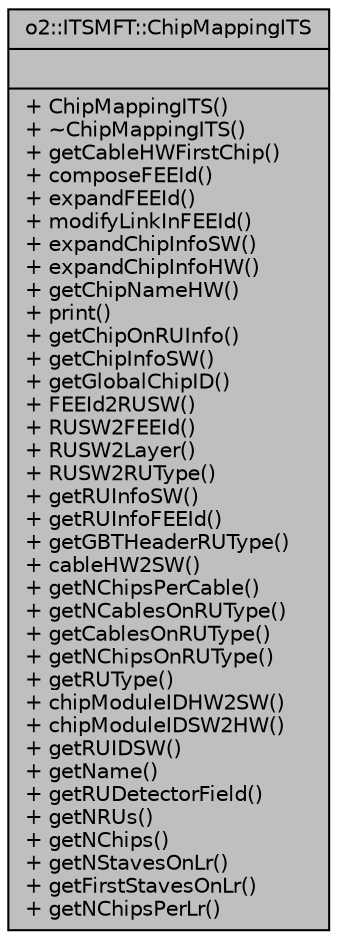 digraph "o2::ITSMFT::ChipMappingITS"
{
 // INTERACTIVE_SVG=YES
  bgcolor="transparent";
  edge [fontname="Helvetica",fontsize="10",labelfontname="Helvetica",labelfontsize="10"];
  node [fontname="Helvetica",fontsize="10",shape=record];
  Node1 [label="{o2::ITSMFT::ChipMappingITS\n||+ ChipMappingITS()\l+ ~ChipMappingITS()\l+ getCableHWFirstChip()\l+ composeFEEId()\l+ expandFEEId()\l+ modifyLinkInFEEId()\l+ expandChipInfoSW()\l+ expandChipInfoHW()\l+ getChipNameHW()\l+ print()\l+ getChipOnRUInfo()\l+ getChipInfoSW()\l+ getGlobalChipID()\l+ FEEId2RUSW()\l+ RUSW2FEEId()\l+ RUSW2Layer()\l+ RUSW2RUType()\l+ getRUInfoSW()\l+ getRUInfoFEEId()\l+ getGBTHeaderRUType()\l+ cableHW2SW()\l+ getNChipsPerCable()\l+ getNCablesOnRUType()\l+ getCablesOnRUType()\l+ getNChipsOnRUType()\l+ getRUType()\l+ chipModuleIDHW2SW()\l+ chipModuleIDSW2HW()\l+ getRUIDSW()\l+ getName()\l+ getRUDetectorField()\l+ getNRUs()\l+ getNChips()\l+ getNStavesOnLr()\l+ getFirstStavesOnLr()\l+ getNChipsPerLr()\l}",height=0.2,width=0.4,color="black", fillcolor="grey75", style="filled" fontcolor="black"];
}
